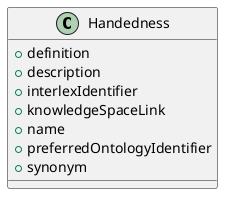 @startuml
class Handedness {
+definition
+description
+interlexIdentifier
+knowledgeSpaceLink
+name
+preferredOntologyIdentifier
+synonym

}

@enduml